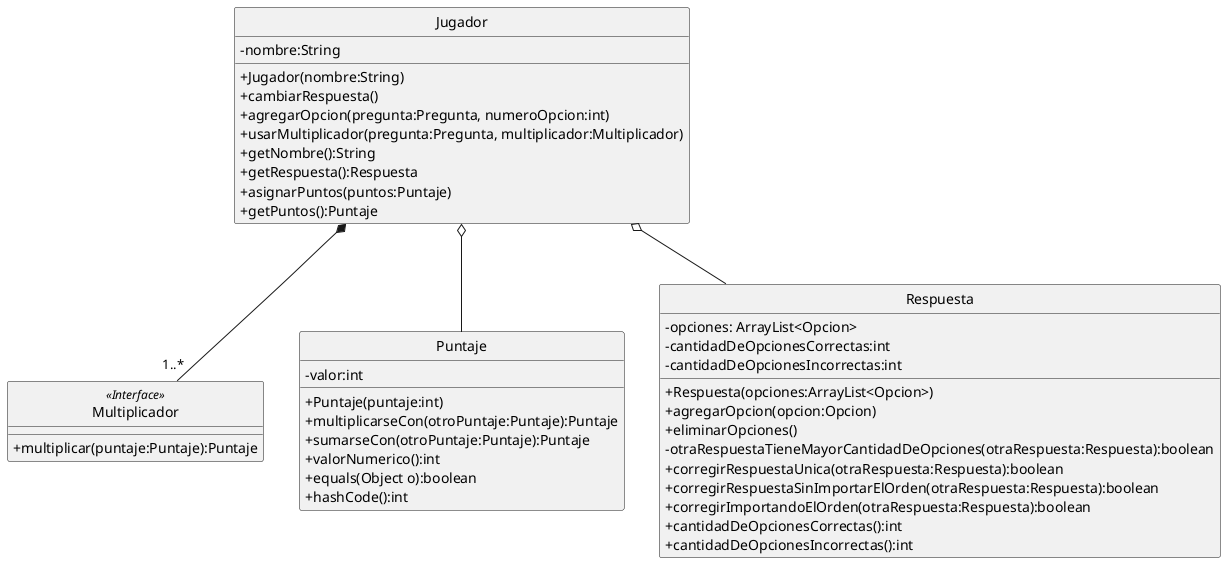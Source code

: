 @startuml

skinparam monochrome true
hide circle
skinparam classAttributeIconSize 0

class Jugador {
    - nombre:String
    + Jugador(nombre:String)
    + cambiarRespuesta()
    + agregarOpcion(pregunta:Pregunta, numeroOpcion:int)
    + usarMultiplicador(pregunta:Pregunta, multiplicador:Multiplicador)
    + getNombre():String
    + getRespuesta():Respuesta
    + asignarPuntos(puntos:Puntaje)
    + getPuntos():Puntaje
}

class Multiplicador {
    + multiplicar(puntaje:Puntaje):Puntaje
}

class Puntaje {
    - valor:int
    + Puntaje(puntaje:int)
    + multiplicarseCon(otroPuntaje:Puntaje):Puntaje
    + sumarseCon(otroPuntaje:Puntaje):Puntaje
    + valorNumerico():int
    + equals(Object o):boolean
    + hashCode():int
}

class Respuesta {
    - opciones: ArrayList<Opcion>
    - cantidadDeOpcionesCorrectas:int
    - cantidadDeOpcionesIncorrectas:int
    + Respuesta(opciones:ArrayList<Opcion>)
    + agregarOpcion(opcion:Opcion)
    + eliminarOpciones()
    - otraRespuestaTieneMayorCantidadDeOpciones(otraRespuesta:Respuesta):boolean
    + corregirRespuestaUnica(otraRespuesta:Respuesta):boolean
    + corregirRespuestaSinImportarElOrden(otraRespuesta:Respuesta):boolean
    + corregirImportandoElOrden(otraRespuesta:Respuesta):boolean
    + cantidadDeOpcionesCorrectas():int
    + cantidadDeOpcionesIncorrectas():int
}

Multiplicador <<Interface>>
Jugador *-- "1..*" Multiplicador
Jugador o-- Puntaje
Jugador o-- Respuesta

@enduml
